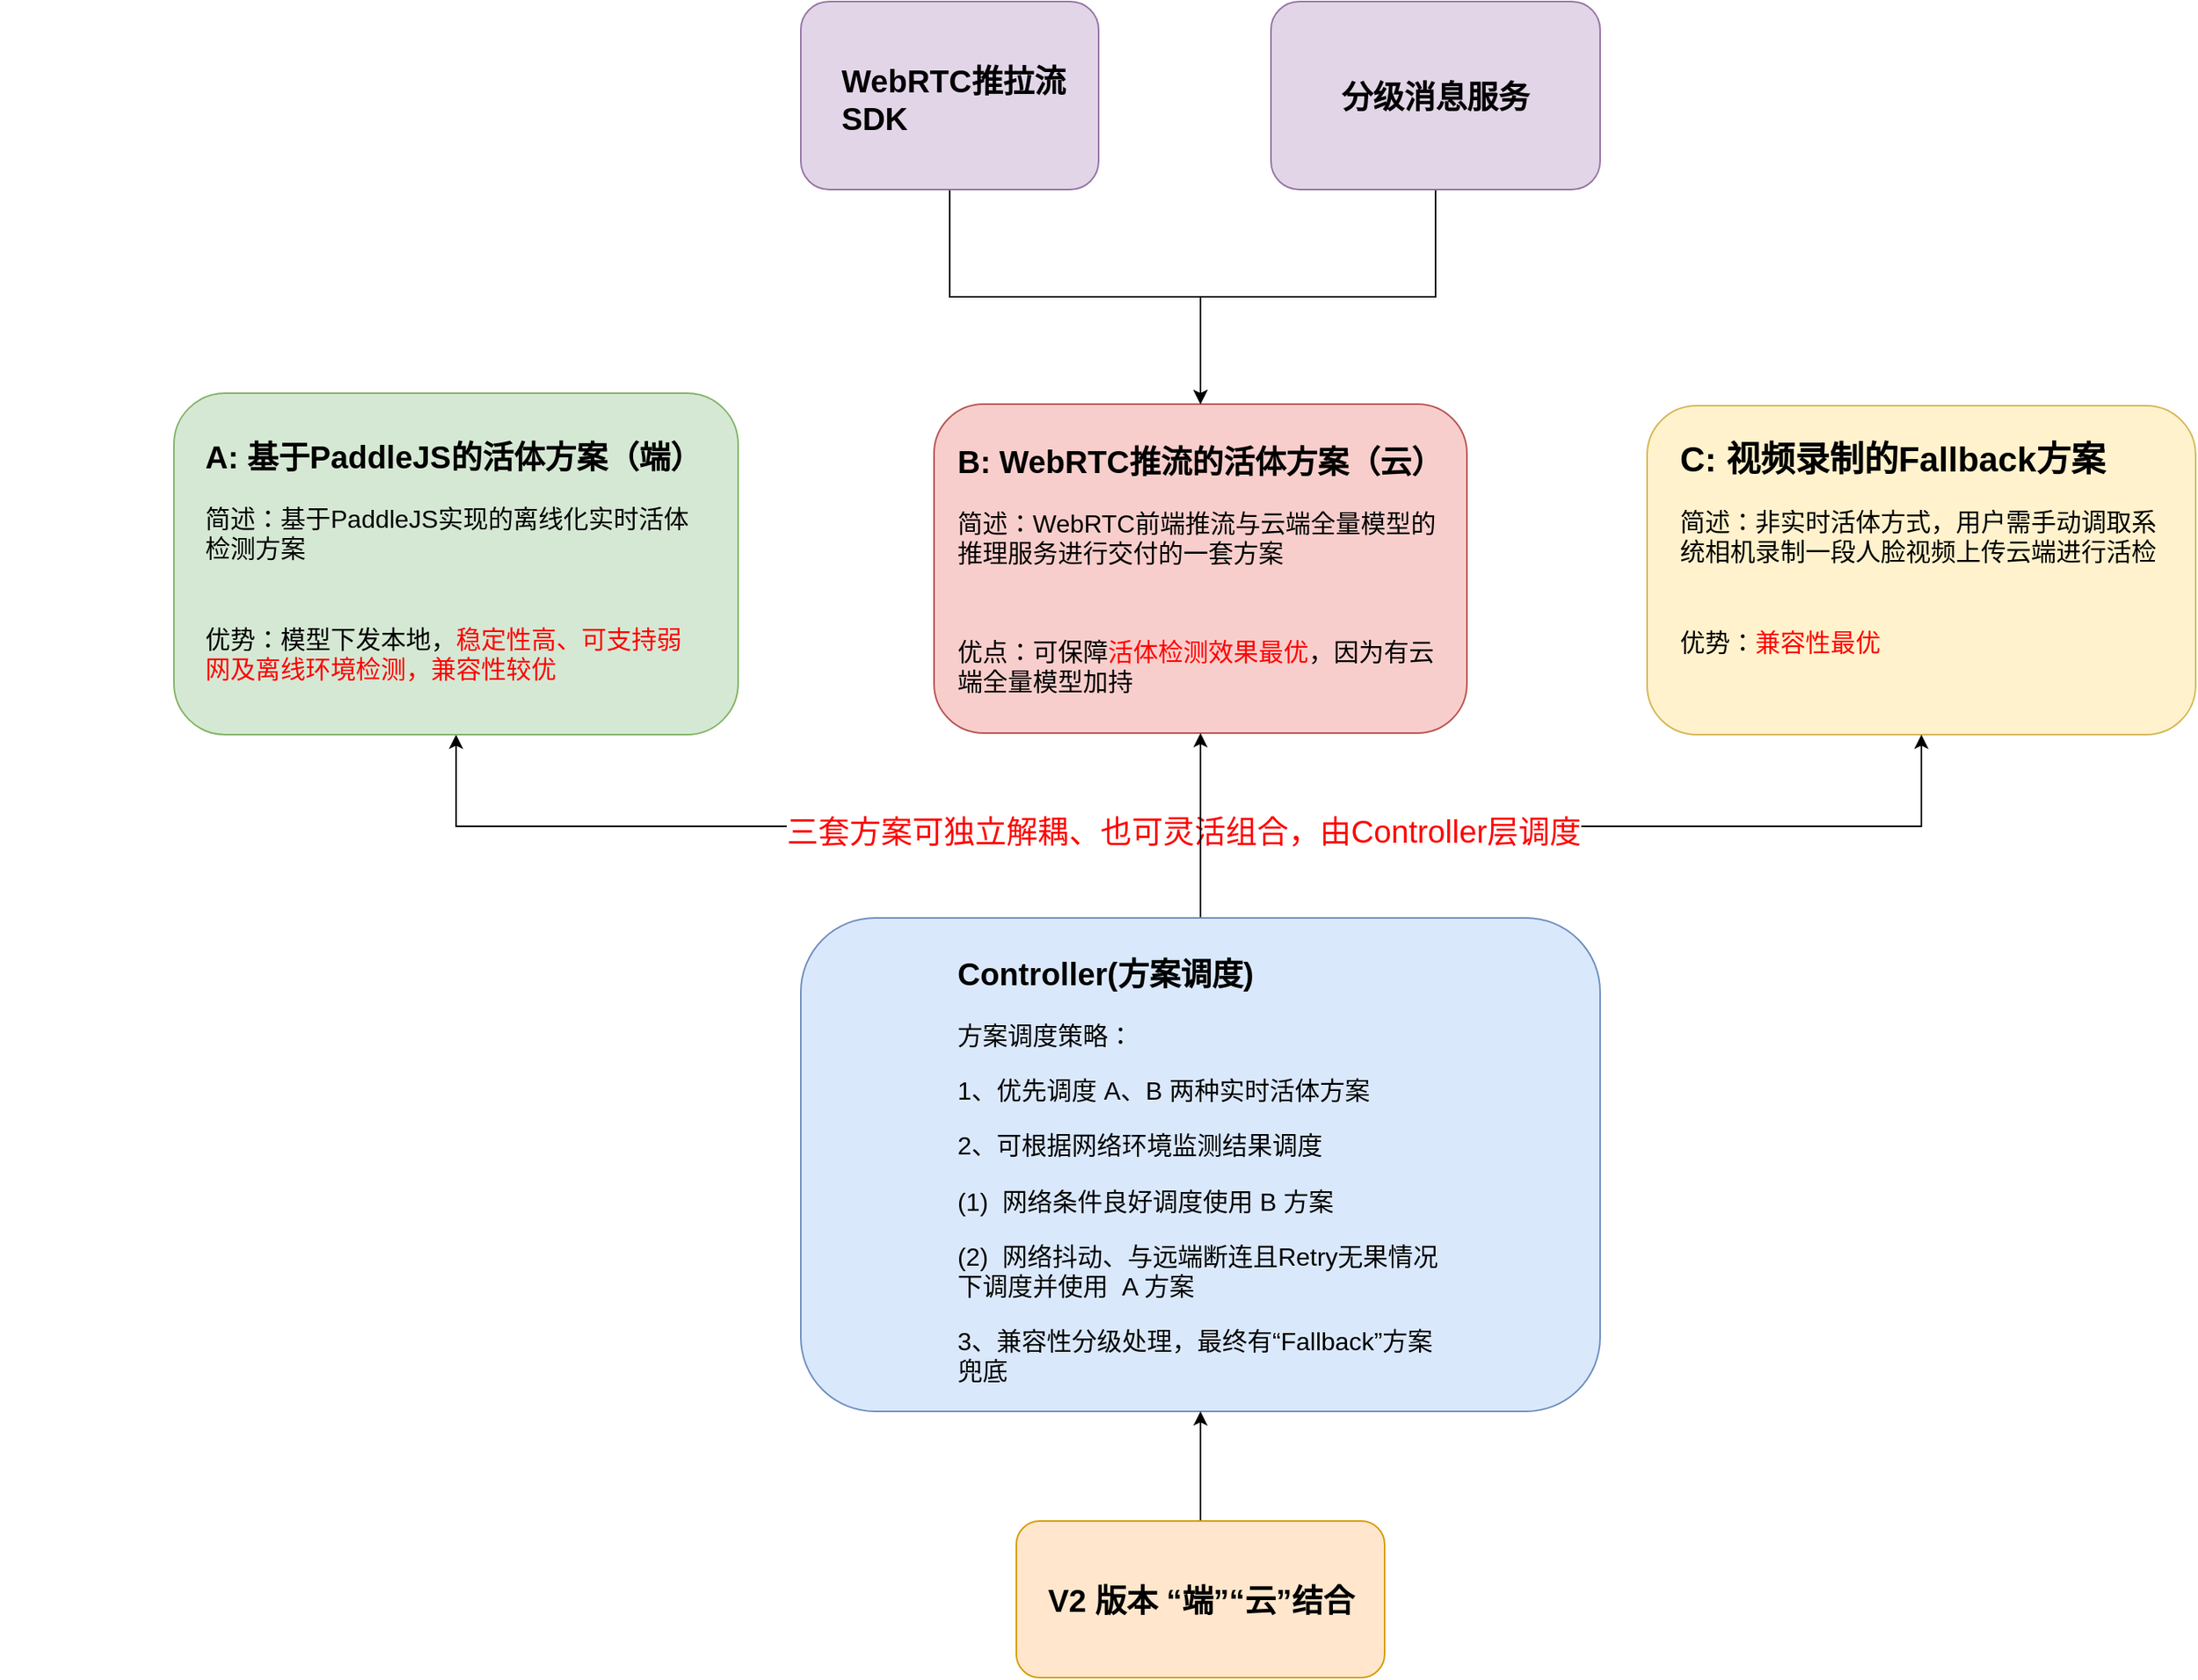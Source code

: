 <mxfile version="20.2.8" type="github">
  <diagram id="uoqRytM2XE6J9On9qTQU" name="第 1 页">
    <mxGraphModel dx="2505" dy="2141" grid="1" gridSize="10" guides="1" tooltips="1" connect="1" arrows="1" fold="1" page="1" pageScale="1" pageWidth="827" pageHeight="1169" math="0" shadow="0">
      <root>
        <mxCell id="0" />
        <mxCell id="1" parent="0" />
        <mxCell id="SYEgB2U9We9SsdnWn9XJ-4" value="" style="rounded=1;whiteSpace=wrap;html=1;fillColor=#fff2cc;strokeColor=#d6b656;" vertex="1" parent="1">
          <mxGeometry x="480" y="168" width="350" height="210" as="geometry" />
        </mxCell>
        <mxCell id="SYEgB2U9We9SsdnWn9XJ-5" value="" style="rounded=1;whiteSpace=wrap;html=1;fillColor=#f8cecc;strokeColor=#b85450;" vertex="1" parent="1">
          <mxGeometry x="25" y="167" width="340" height="210" as="geometry" />
        </mxCell>
        <mxCell id="SYEgB2U9We9SsdnWn9XJ-15" style="edgeStyle=orthogonalEdgeStyle;rounded=0;orthogonalLoop=1;jettySize=auto;html=1;exitX=0.5;exitY=0;exitDx=0;exitDy=0;entryX=0.5;entryY=1;entryDx=0;entryDy=0;" edge="1" parent="1" source="SYEgB2U9We9SsdnWn9XJ-6" target="SYEgB2U9We9SsdnWn9XJ-4">
          <mxGeometry relative="1" as="geometry" />
        </mxCell>
        <mxCell id="SYEgB2U9We9SsdnWn9XJ-16" style="edgeStyle=orthogonalEdgeStyle;rounded=0;orthogonalLoop=1;jettySize=auto;html=1;exitX=0.5;exitY=0;exitDx=0;exitDy=0;entryX=0.5;entryY=1;entryDx=0;entryDy=0;" edge="1" parent="1" source="SYEgB2U9We9SsdnWn9XJ-6" target="SYEgB2U9We9SsdnWn9XJ-7">
          <mxGeometry relative="1" as="geometry" />
        </mxCell>
        <mxCell id="SYEgB2U9We9SsdnWn9XJ-44" value="三套方案可独立解耦、也可灵活组合，由Controller层调度" style="edgeLabel;html=1;align=center;verticalAlign=middle;resizable=0;points=[];fontSize=20;fontColor=#FF0000;" vertex="1" connectable="0" parent="SYEgB2U9We9SsdnWn9XJ-16">
          <mxGeometry x="-0.763" y="2" relative="1" as="geometry">
            <mxPoint as="offset" />
          </mxGeometry>
        </mxCell>
        <mxCell id="SYEgB2U9We9SsdnWn9XJ-17" style="edgeStyle=orthogonalEdgeStyle;rounded=0;orthogonalLoop=1;jettySize=auto;html=1;exitX=0.5;exitY=0;exitDx=0;exitDy=0;entryX=0.5;entryY=1;entryDx=0;entryDy=0;" edge="1" parent="1" source="SYEgB2U9We9SsdnWn9XJ-6" target="SYEgB2U9We9SsdnWn9XJ-5">
          <mxGeometry relative="1" as="geometry" />
        </mxCell>
        <mxCell id="SYEgB2U9We9SsdnWn9XJ-6" value="" style="rounded=1;whiteSpace=wrap;html=1;fillColor=#dae8fc;strokeColor=#6c8ebf;" vertex="1" parent="1">
          <mxGeometry x="-60" y="495" width="510" height="315" as="geometry" />
        </mxCell>
        <mxCell id="SYEgB2U9We9SsdnWn9XJ-7" value="" style="rounded=1;whiteSpace=wrap;html=1;fillColor=#d5e8d4;strokeColor=#82b366;" vertex="1" parent="1">
          <mxGeometry x="-460" y="160" width="360" height="218" as="geometry" />
        </mxCell>
        <mxCell id="SYEgB2U9We9SsdnWn9XJ-22" value="&lt;h1&gt;&lt;font style=&quot;font-size: 20px;&quot;&gt;B: WebRTC推流的活体方案（云）&lt;/font&gt;&lt;/h1&gt;&lt;p&gt;&lt;span style=&quot;font-size: 16px;&quot;&gt;简述：WebRTC前端推流与云端全量模型的推理服务进行交付的一套方案&lt;/span&gt;&lt;/p&gt;&lt;p&gt;&lt;span style=&quot;background-color: initial; font-size: 16px;&quot;&gt;&lt;br&gt;&lt;/span&gt;&lt;/p&gt;&lt;p&gt;&lt;span style=&quot;background-color: initial; font-size: 16px;&quot;&gt;优点：可保障&lt;font color=&quot;#ff0000&quot;&gt;活体检测效果最优&lt;/font&gt;，因为有云端全量模型加持&lt;/span&gt;&lt;br&gt;&lt;/p&gt;" style="text;html=1;strokeColor=none;fillColor=none;spacing=5;spacingTop=-20;whiteSpace=wrap;overflow=hidden;rounded=0;dashed=1;opacity=0;" vertex="1" parent="1">
          <mxGeometry x="35" y="183" width="320" height="180" as="geometry" />
        </mxCell>
        <mxCell id="SYEgB2U9We9SsdnWn9XJ-24" value="&lt;h1&gt;&lt;font style=&quot;font-size: 20px;&quot;&gt;A: 基于PaddleJS的活体方案（端）&lt;/font&gt;&lt;/h1&gt;&lt;p&gt;&lt;span style=&quot;font-size: 16px;&quot;&gt;简述：基于PaddleJS实现的离线化实时活体检测方案&lt;/span&gt;&lt;br&gt;&lt;/p&gt;&lt;p&gt;&lt;br&gt;&lt;/p&gt;&lt;p&gt;&lt;span style=&quot;font-size: 16px;&quot;&gt;优势：模型下发本地，&lt;font color=&quot;#ff0000&quot;&gt;稳定性高、可支持弱网及离线环境检测，兼容性较优&lt;/font&gt;&lt;/span&gt;&lt;br&gt;&lt;/p&gt;&lt;p&gt;&lt;br&gt;&lt;/p&gt;" style="text;html=1;strokeColor=none;fillColor=none;spacing=5;spacingTop=-20;whiteSpace=wrap;overflow=hidden;rounded=0;dashed=1;opacity=0;" vertex="1" parent="1">
          <mxGeometry x="-445" y="180" width="325" height="185" as="geometry" />
        </mxCell>
        <mxCell id="SYEgB2U9We9SsdnWn9XJ-25" value="&lt;h1&gt;&lt;font style=&quot;font-size: 22px;&quot;&gt;C: 视频录制的Fallback方案&lt;/font&gt;&lt;/h1&gt;&lt;p&gt;&lt;span style=&quot;font-size: 16px;&quot;&gt;简述：非实时活体方式，用户需手动调取系统相机录制一段人脸视频上传云端进行活检&lt;/span&gt;&lt;br&gt;&lt;/p&gt;&lt;p&gt;&lt;br&gt;&lt;/p&gt;&lt;p&gt;&lt;span style=&quot;font-size: 16px; background-color: initial;&quot;&gt;优势：&lt;font color=&quot;#ff0000&quot;&gt;兼容性最优&lt;/font&gt;&lt;/span&gt;&lt;br&gt;&lt;/p&gt;&lt;p&gt;&lt;br&gt;&lt;/p&gt;" style="text;html=1;strokeColor=none;fillColor=none;spacing=5;spacingTop=-20;whiteSpace=wrap;overflow=hidden;rounded=0;dashed=1;opacity=0;" vertex="1" parent="1">
          <mxGeometry x="496" y="181.5" width="320" height="185" as="geometry" />
        </mxCell>
        <mxCell id="SYEgB2U9We9SsdnWn9XJ-26" value="&lt;h1 style=&quot;&quot;&gt;&lt;font style=&quot;font-size: 20px;&quot;&gt;Controller(方案调度)&lt;/font&gt;&lt;/h1&gt;&lt;p style=&quot;font-size: 16px;&quot;&gt;&lt;font style=&quot;font-size: 16px;&quot;&gt;方案调度策略：&lt;/font&gt;&lt;/p&gt;&lt;p style=&quot;font-size: 16px;&quot;&gt;&lt;font style=&quot;font-size: 16px;&quot;&gt;1、优先调度 A、B 两种实时活体方案&lt;/font&gt;&lt;/p&gt;&lt;p style=&quot;font-size: 16px;&quot;&gt;&lt;font style=&quot;font-size: 16px;&quot;&gt;2、可根据网络环境监测结果调度&lt;/font&gt;&lt;/p&gt;&lt;p style=&quot;font-size: 16px;&quot;&gt;&lt;font style=&quot;font-size: 16px;&quot;&gt;(1)&amp;nbsp; 网络条件良好调度使用 B 方案&lt;/font&gt;&lt;/p&gt;&lt;p style=&quot;font-size: 16px;&quot;&gt;&lt;font style=&quot;font-size: 16px;&quot;&gt;(2)&amp;nbsp; 网络抖动、与远端断连且Retry无果情况下调度并使用&amp;nbsp; A 方案&lt;/font&gt;&lt;/p&gt;&lt;p style=&quot;font-size: 16px;&quot;&gt;&lt;font style=&quot;font-size: 16px;&quot;&gt;3、兼容性分级处理，最终有“Fallback”方案兜底&lt;/font&gt;&lt;/p&gt;" style="text;html=1;strokeColor=none;fillColor=none;spacing=5;spacingTop=-20;whiteSpace=wrap;overflow=hidden;rounded=0;dashed=1;opacity=0;" vertex="1" parent="1">
          <mxGeometry x="35" y="510" width="320" height="287" as="geometry" />
        </mxCell>
        <mxCell id="SYEgB2U9We9SsdnWn9XJ-28" value="" style="whiteSpace=wrap;html=1;aspect=fixed;dashed=1;strokeColor=#00CCCC;fontSize=22;fontColor=#FF0000;fillColor=#F8CECC;opacity=0;" vertex="1" parent="1">
          <mxGeometry x="-570" y="150" width="80" height="80" as="geometry" />
        </mxCell>
        <mxCell id="SYEgB2U9We9SsdnWn9XJ-29" value="" style="whiteSpace=wrap;html=1;aspect=fixed;dashed=1;strokeColor=#00CCCC;fontSize=22;fontColor=#FF0000;fillColor=#F8CECC;opacity=0;" vertex="1" parent="1">
          <mxGeometry x="-453" y="-40" width="80" height="80" as="geometry" />
        </mxCell>
        <mxCell id="SYEgB2U9We9SsdnWn9XJ-37" style="edgeStyle=orthogonalEdgeStyle;rounded=0;orthogonalLoop=1;jettySize=auto;html=1;exitX=0.5;exitY=1;exitDx=0;exitDy=0;entryX=0.5;entryY=0;entryDx=0;entryDy=0;fontSize=22;fontColor=#FF0000;" edge="1" parent="1" source="SYEgB2U9We9SsdnWn9XJ-31" target="SYEgB2U9We9SsdnWn9XJ-5">
          <mxGeometry relative="1" as="geometry" />
        </mxCell>
        <mxCell id="SYEgB2U9We9SsdnWn9XJ-31" value="&lt;h1 style=&quot;text-align: left; font-size: 20px;&quot;&gt;分级消息服务&lt;/h1&gt;" style="rounded=1;whiteSpace=wrap;html=1;fillColor=#e1d5e7;strokeColor=#9673a6;" vertex="1" parent="1">
          <mxGeometry x="240" y="-90" width="210" height="120" as="geometry" />
        </mxCell>
        <mxCell id="SYEgB2U9We9SsdnWn9XJ-35" style="edgeStyle=orthogonalEdgeStyle;rounded=0;orthogonalLoop=1;jettySize=auto;html=1;exitX=0.5;exitY=1;exitDx=0;exitDy=0;entryX=0.5;entryY=0;entryDx=0;entryDy=0;fontSize=22;fontColor=#FF0000;" edge="1" parent="1" source="SYEgB2U9We9SsdnWn9XJ-32" target="SYEgB2U9We9SsdnWn9XJ-5">
          <mxGeometry relative="1" as="geometry" />
        </mxCell>
        <mxCell id="SYEgB2U9We9SsdnWn9XJ-32" value="" style="rounded=1;whiteSpace=wrap;html=1;fillColor=#e1d5e7;strokeColor=#9673a6;" vertex="1" parent="1">
          <mxGeometry x="-60" y="-90" width="190" height="120" as="geometry" />
        </mxCell>
        <mxCell id="SYEgB2U9We9SsdnWn9XJ-38" value="&lt;h1 style=&quot;font-size: 20px;&quot;&gt;WebRTC推拉流SDK&lt;/h1&gt;" style="text;html=1;strokeColor=none;fillColor=none;spacing=5;spacingTop=-20;whiteSpace=wrap;overflow=hidden;rounded=0;dashed=1;opacity=0;" vertex="1" parent="1">
          <mxGeometry x="-39" y="-54" width="170" height="50" as="geometry" />
        </mxCell>
        <mxCell id="SYEgB2U9We9SsdnWn9XJ-43" style="edgeStyle=orthogonalEdgeStyle;rounded=0;orthogonalLoop=1;jettySize=auto;html=1;exitX=0.5;exitY=0;exitDx=0;exitDy=0;entryX=0.5;entryY=1;entryDx=0;entryDy=0;fontSize=20;fontColor=#FF0000;" edge="1" parent="1" source="SYEgB2U9We9SsdnWn9XJ-41" target="SYEgB2U9We9SsdnWn9XJ-6">
          <mxGeometry relative="1" as="geometry" />
        </mxCell>
        <mxCell id="SYEgB2U9We9SsdnWn9XJ-41" value="&lt;h1 style=&quot;text-align: left;&quot;&gt;&lt;span style=&quot;font-size: 20px;&quot;&gt;V2 版本 “端”“云”结合&lt;/span&gt;&lt;/h1&gt;" style="rounded=1;whiteSpace=wrap;html=1;fillColor=#ffe6cc;strokeColor=#d79b00;" vertex="1" parent="1">
          <mxGeometry x="77.5" y="880" width="235" height="100" as="geometry" />
        </mxCell>
      </root>
    </mxGraphModel>
  </diagram>
</mxfile>
